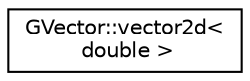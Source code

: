 digraph "Graphical Class Hierarchy"
{
 // INTERACTIVE_SVG=YES
  edge [fontname="Helvetica",fontsize="10",labelfontname="Helvetica",labelfontsize="10"];
  node [fontname="Helvetica",fontsize="10",shape=record];
  rankdir="LR";
  Node1 [label="GVector::vector2d\<\l double \>",height=0.2,width=0.4,color="black", fillcolor="white", style="filled",URL="$d8/d10/class_g_vector_1_1vector2d.html"];
}
